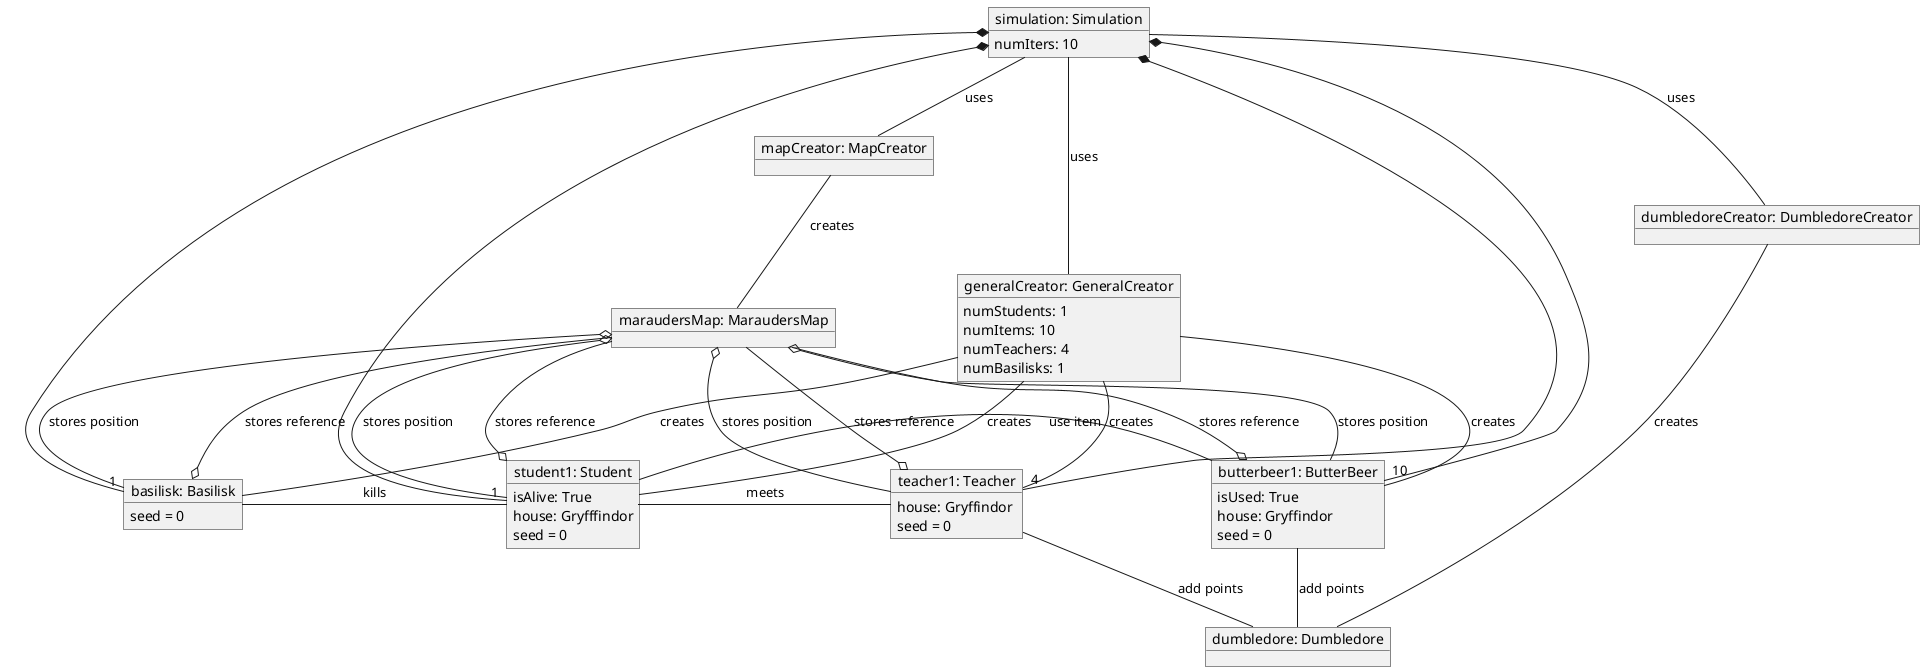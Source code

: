 @startuml
'https://plantuml.com/object-diagram
'skinparam classAttributeIconSize 0

object "simulation: Simulation" as simulation{
    numIters: 10
}
object "generalCreator: GeneralCreator" as generalCreator{
    numStudents: 1
    numItems: 10
    numTeachers: 4
    numBasilisks: 1
}
object "mapCreator: MapCreator" as mapCreator{

}
object "maraudersMap: MaraudersMap" as m2{

}
object "dumbledoreCreator: DumbledoreCreator" as dumbledoreCreator{

}
object "dumbledore: Dumbledore" as dumbledore{

}
object "student1: Student" as s1{
    isAlive: True
    house: Gryfffindor
    seed = 0
}
object "basilisk: Basilisk" as basilisk{
    seed = 0
}
object "teacher1: Teacher" as teacher{
    house: Gryffindor
    seed = 0
}
object "butterbeer1: ButterBeer" as item{
    isUsed: True
    house: Gryffindor
    seed = 0
}

simulation -- generalCreator: uses
simulation -- mapCreator: uses
mapCreator -- m2: creates
simulation -- dumbledoreCreator: uses
dumbledoreCreator -- dumbledore: creates
generalCreator -- s1: creates
generalCreator -- basilisk: creates
generalCreator -- teacher: creates
generalCreator -- item: creates
m2 	o-- s1: stores position
m2 	--o s1: stores reference
m2 	o-- basilisk: stores position
m2 	--o basilisk: stores reference
m2 	o-- teacher: stores position
m2 	--o teacher: stores reference
m2 	o-- item: stores position
m2 	--o item: stores reference
item -- dumbledore: add points
teacher -- dumbledore: add points
basilisk - s1: kills
s1 - item: use item
s1 - teacher: meets
simulation *-- "1" s1
simulation *-- "4" teacher
simulation *-- "1" basilisk
simulation *-- "10" item
@enduml
